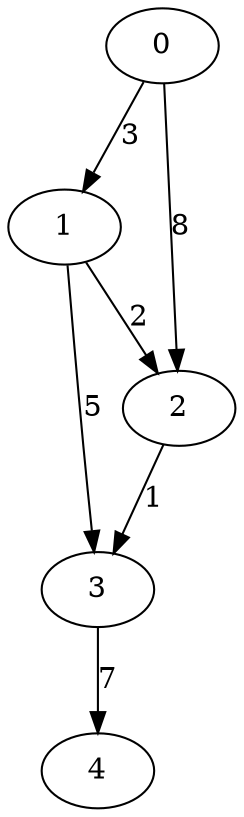 digraph G {
    0 -> 1 [label="3"];
    0 -> 2 [label="8"];
    1 -> 2 [label="2"];
    1 -> 3 [label="5"];
    2 -> 3 [label="1"];
    3 -> 4 [label="7"];
}